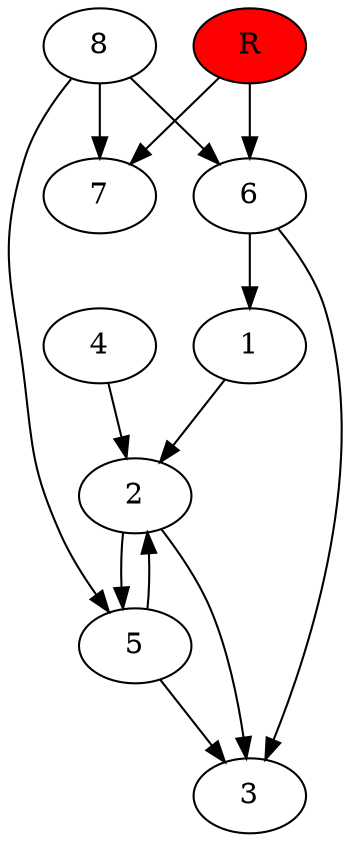 digraph prb13568 {
	1
	2
	3
	4
	5
	6
	7
	8
	R [fillcolor="#ff0000" style=filled]
	1 -> 2
	2 -> 3
	2 -> 5
	4 -> 2
	5 -> 2
	5 -> 3
	6 -> 1
	6 -> 3
	8 -> 5
	8 -> 6
	8 -> 7
	R -> 6
	R -> 7
}

